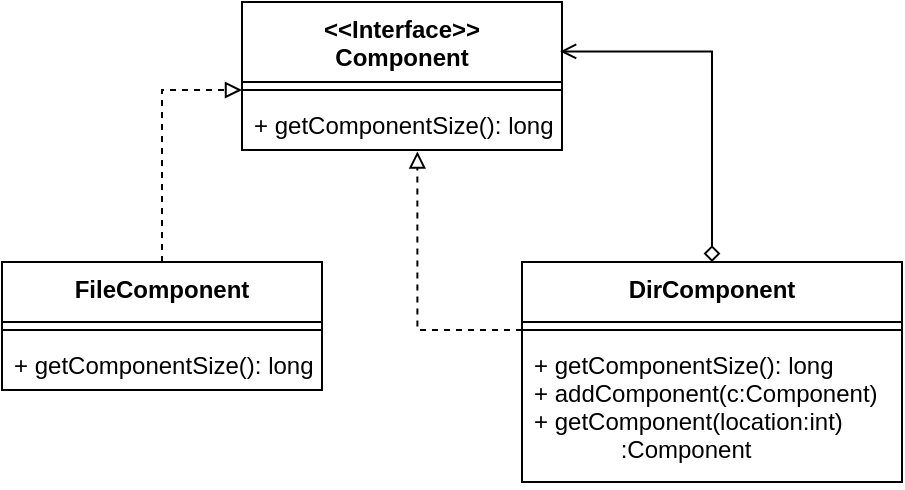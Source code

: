 <mxfile version="13.6.0" type="github">
  <diagram id="6sXWkbplTSW0TdqBarLm" name="Page-1">
    <mxGraphModel dx="708" dy="393" grid="1" gridSize="10" guides="1" tooltips="1" connect="1" arrows="1" fold="1" page="1" pageScale="1" pageWidth="827" pageHeight="1169" math="0" shadow="0">
      <root>
        <mxCell id="0" />
        <mxCell id="1" parent="0" />
        <mxCell id="5iN4Q8ihnHbR1NjWREBR-3" value="&lt;&lt;Interface&gt;&gt;&#xa;Component&#xa;" style="swimlane;fontStyle=1;align=center;verticalAlign=top;childLayout=stackLayout;horizontal=1;startSize=40;horizontalStack=0;resizeParent=1;resizeParentMax=0;resizeLast=0;collapsible=1;marginBottom=0;" vertex="1" parent="1">
          <mxGeometry x="290" y="160" width="160" height="74" as="geometry" />
        </mxCell>
        <mxCell id="5iN4Q8ihnHbR1NjWREBR-5" value="" style="line;strokeWidth=1;fillColor=none;align=left;verticalAlign=middle;spacingTop=-1;spacingLeft=3;spacingRight=3;rotatable=0;labelPosition=right;points=[];portConstraint=eastwest;" vertex="1" parent="5iN4Q8ihnHbR1NjWREBR-3">
          <mxGeometry y="40" width="160" height="8" as="geometry" />
        </mxCell>
        <mxCell id="5iN4Q8ihnHbR1NjWREBR-6" value="+ getComponentSize(): long" style="text;strokeColor=none;fillColor=none;align=left;verticalAlign=top;spacingLeft=4;spacingRight=4;overflow=hidden;rotatable=0;points=[[0,0.5],[1,0.5]];portConstraint=eastwest;" vertex="1" parent="5iN4Q8ihnHbR1NjWREBR-3">
          <mxGeometry y="48" width="160" height="26" as="geometry" />
        </mxCell>
        <mxCell id="5iN4Q8ihnHbR1NjWREBR-15" style="edgeStyle=orthogonalEdgeStyle;rounded=0;orthogonalLoop=1;jettySize=auto;html=1;dashed=1;startArrow=none;startFill=0;endArrow=block;endFill=0;" edge="1" parent="1" source="5iN4Q8ihnHbR1NjWREBR-10" target="5iN4Q8ihnHbR1NjWREBR-5">
          <mxGeometry relative="1" as="geometry" />
        </mxCell>
        <mxCell id="5iN4Q8ihnHbR1NjWREBR-10" value="FileComponent" style="swimlane;fontStyle=1;align=center;verticalAlign=top;childLayout=stackLayout;horizontal=1;startSize=30;horizontalStack=0;resizeParent=1;resizeParentMax=0;resizeLast=0;collapsible=1;marginBottom=0;" vertex="1" parent="1">
          <mxGeometry x="170" y="290" width="160" height="64" as="geometry" />
        </mxCell>
        <mxCell id="5iN4Q8ihnHbR1NjWREBR-11" value="" style="line;strokeWidth=1;fillColor=none;align=left;verticalAlign=middle;spacingTop=-1;spacingLeft=3;spacingRight=3;rotatable=0;labelPosition=right;points=[];portConstraint=eastwest;" vertex="1" parent="5iN4Q8ihnHbR1NjWREBR-10">
          <mxGeometry y="30" width="160" height="8" as="geometry" />
        </mxCell>
        <mxCell id="5iN4Q8ihnHbR1NjWREBR-12" value="+ getComponentSize(): long" style="text;strokeColor=none;fillColor=none;align=left;verticalAlign=top;spacingLeft=4;spacingRight=4;overflow=hidden;rotatable=0;points=[[0,0.5],[1,0.5]];portConstraint=eastwest;" vertex="1" parent="5iN4Q8ihnHbR1NjWREBR-10">
          <mxGeometry y="38" width="160" height="26" as="geometry" />
        </mxCell>
        <mxCell id="5iN4Q8ihnHbR1NjWREBR-13" style="edgeStyle=orthogonalEdgeStyle;rounded=0;orthogonalLoop=1;jettySize=auto;html=1;entryX=0.994;entryY=0.334;entryDx=0;entryDy=0;entryPerimeter=0;startArrow=diamond;startFill=0;endArrow=open;endFill=0;" edge="1" parent="1" source="5iN4Q8ihnHbR1NjWREBR-7" target="5iN4Q8ihnHbR1NjWREBR-3">
          <mxGeometry relative="1" as="geometry" />
        </mxCell>
        <mxCell id="5iN4Q8ihnHbR1NjWREBR-7" value="DirComponent" style="swimlane;fontStyle=1;align=center;verticalAlign=top;childLayout=stackLayout;horizontal=1;startSize=30;horizontalStack=0;resizeParent=1;resizeParentMax=0;resizeLast=0;collapsible=1;marginBottom=0;" vertex="1" parent="1">
          <mxGeometry x="430" y="290" width="190" height="110" as="geometry" />
        </mxCell>
        <mxCell id="5iN4Q8ihnHbR1NjWREBR-8" value="" style="line;strokeWidth=1;fillColor=none;align=left;verticalAlign=middle;spacingTop=-1;spacingLeft=3;spacingRight=3;rotatable=0;labelPosition=right;points=[];portConstraint=eastwest;" vertex="1" parent="5iN4Q8ihnHbR1NjWREBR-7">
          <mxGeometry y="30" width="190" height="8" as="geometry" />
        </mxCell>
        <mxCell id="5iN4Q8ihnHbR1NjWREBR-9" value="+ getComponentSize(): long&#xa;+ addComponent(c:Component)&#xa;+ getComponent(location:int)&#xa;             :Component&#xa;&#xa;&#xa;" style="text;strokeColor=none;fillColor=none;align=left;verticalAlign=top;spacingLeft=4;spacingRight=4;overflow=hidden;rotatable=0;points=[[0,0.5],[1,0.5]];portConstraint=eastwest;" vertex="1" parent="5iN4Q8ihnHbR1NjWREBR-7">
          <mxGeometry y="38" width="190" height="72" as="geometry" />
        </mxCell>
        <mxCell id="5iN4Q8ihnHbR1NjWREBR-14" style="edgeStyle=orthogonalEdgeStyle;rounded=0;orthogonalLoop=1;jettySize=auto;html=1;entryX=0.548;entryY=1.027;entryDx=0;entryDy=0;entryPerimeter=0;startArrow=none;startFill=0;endArrow=block;endFill=0;dashed=1;" edge="1" parent="1" source="5iN4Q8ihnHbR1NjWREBR-8" target="5iN4Q8ihnHbR1NjWREBR-6">
          <mxGeometry relative="1" as="geometry" />
        </mxCell>
      </root>
    </mxGraphModel>
  </diagram>
</mxfile>
